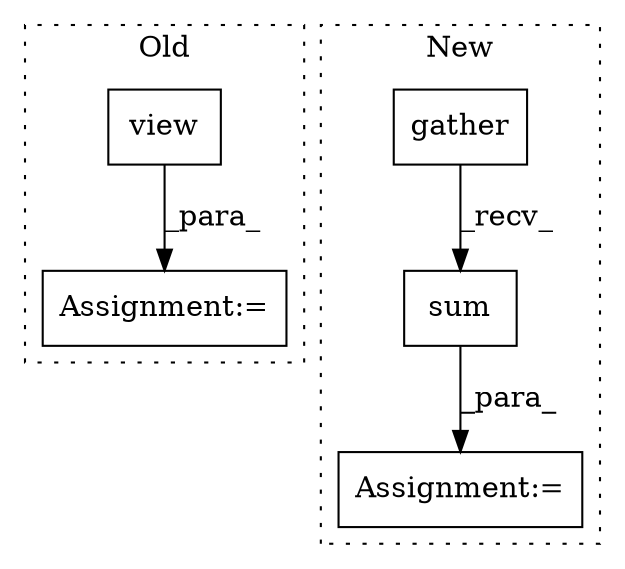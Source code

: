 digraph G {
subgraph cluster0 {
1 [label="view" a="32" s="2484,2507" l="5,1" shape="box"];
3 [label="Assignment:=" a="7" s="2476" l="1" shape="box"];
label = "Old";
style="dotted";
}
subgraph cluster1 {
2 [label="gather" a="32" s="1074,1090" l="7,1" shape="box"];
4 [label="Assignment:=" a="7" s="1191" l="1" shape="box"];
5 [label="sum" a="32" s="1201" l="5" shape="box"];
label = "New";
style="dotted";
}
1 -> 3 [label="_para_"];
2 -> 5 [label="_recv_"];
5 -> 4 [label="_para_"];
}